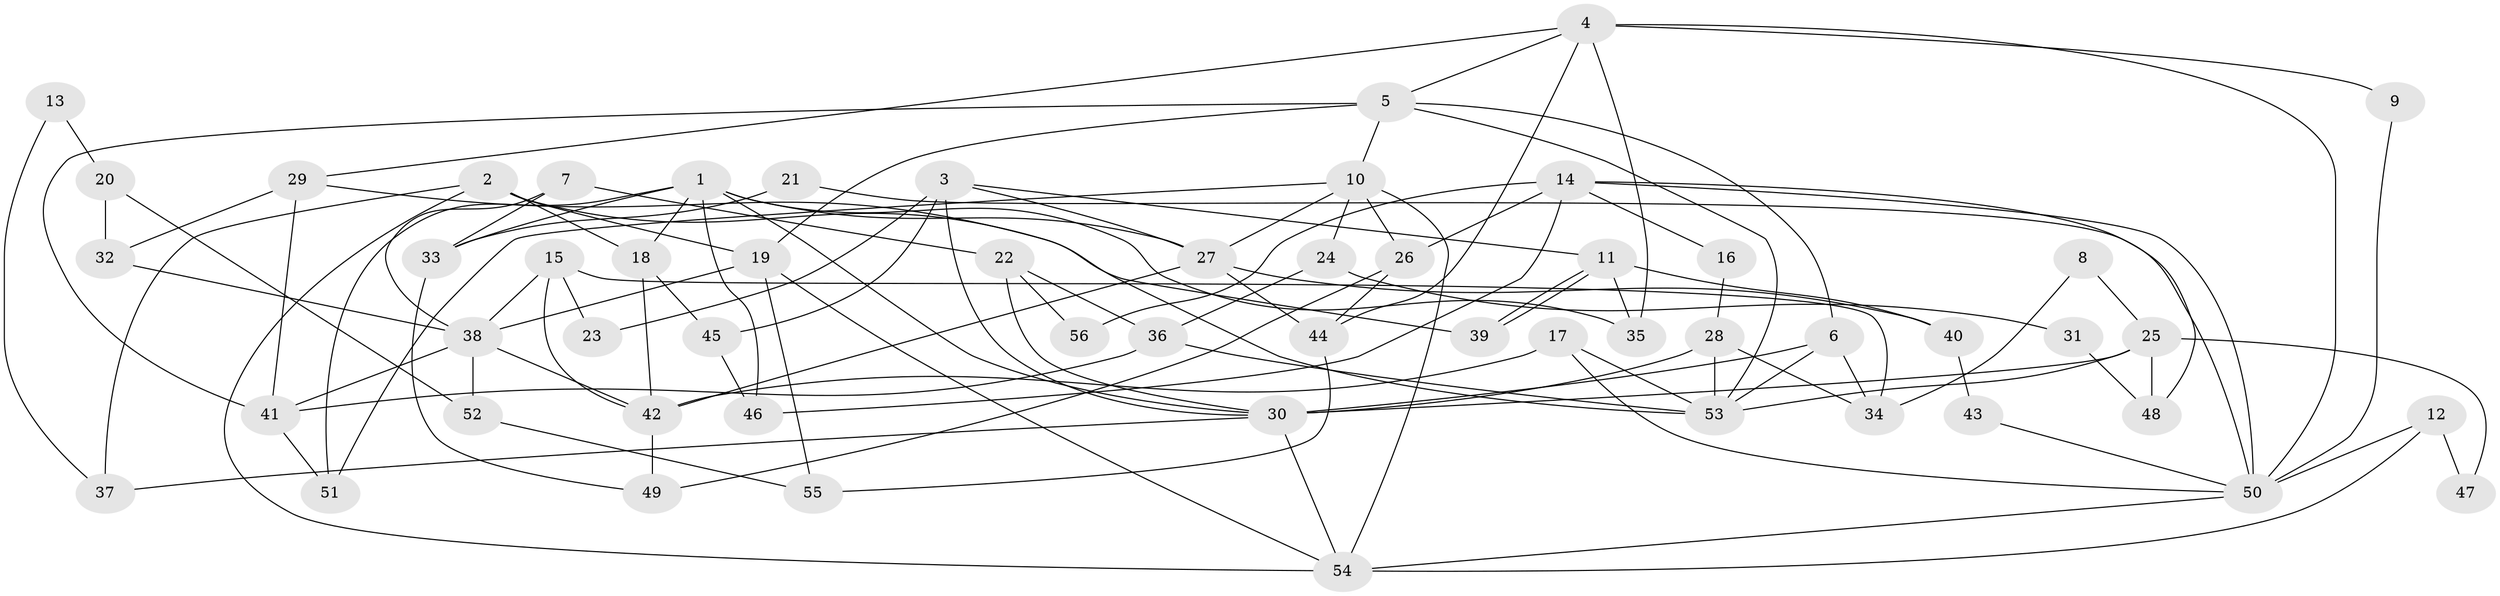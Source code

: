 // coarse degree distribution, {8: 0.05128205128205128, 6: 0.07692307692307693, 5: 0.15384615384615385, 7: 0.10256410256410256, 9: 0.05128205128205128, 3: 0.20512820512820512, 4: 0.1794871794871795, 2: 0.15384615384615385, 10: 0.02564102564102564}
// Generated by graph-tools (version 1.1) at 2025/24/03/03/25 07:24:02]
// undirected, 56 vertices, 112 edges
graph export_dot {
graph [start="1"]
  node [color=gray90,style=filled];
  1;
  2;
  3;
  4;
  5;
  6;
  7;
  8;
  9;
  10;
  11;
  12;
  13;
  14;
  15;
  16;
  17;
  18;
  19;
  20;
  21;
  22;
  23;
  24;
  25;
  26;
  27;
  28;
  29;
  30;
  31;
  32;
  33;
  34;
  35;
  36;
  37;
  38;
  39;
  40;
  41;
  42;
  43;
  44;
  45;
  46;
  47;
  48;
  49;
  50;
  51;
  52;
  53;
  54;
  55;
  56;
  1 -- 46;
  1 -- 33;
  1 -- 18;
  1 -- 27;
  1 -- 30;
  1 -- 35;
  1 -- 51;
  2 -- 18;
  2 -- 53;
  2 -- 19;
  2 -- 37;
  2 -- 54;
  3 -- 30;
  3 -- 11;
  3 -- 23;
  3 -- 27;
  3 -- 45;
  4 -- 5;
  4 -- 50;
  4 -- 9;
  4 -- 29;
  4 -- 35;
  4 -- 44;
  5 -- 10;
  5 -- 53;
  5 -- 6;
  5 -- 19;
  5 -- 41;
  6 -- 30;
  6 -- 34;
  6 -- 53;
  7 -- 38;
  7 -- 22;
  7 -- 33;
  8 -- 25;
  8 -- 34;
  9 -- 50;
  10 -- 27;
  10 -- 54;
  10 -- 24;
  10 -- 26;
  10 -- 51;
  11 -- 35;
  11 -- 39;
  11 -- 39;
  11 -- 40;
  12 -- 50;
  12 -- 54;
  12 -- 47;
  13 -- 20;
  13 -- 37;
  14 -- 26;
  14 -- 50;
  14 -- 16;
  14 -- 46;
  14 -- 48;
  14 -- 56;
  15 -- 38;
  15 -- 42;
  15 -- 23;
  15 -- 34;
  16 -- 28;
  17 -- 42;
  17 -- 53;
  17 -- 50;
  18 -- 42;
  18 -- 45;
  19 -- 38;
  19 -- 54;
  19 -- 55;
  20 -- 52;
  20 -- 32;
  21 -- 50;
  21 -- 33;
  22 -- 36;
  22 -- 30;
  22 -- 56;
  24 -- 36;
  24 -- 31;
  25 -- 30;
  25 -- 53;
  25 -- 47;
  25 -- 48;
  26 -- 44;
  26 -- 49;
  27 -- 40;
  27 -- 42;
  27 -- 44;
  28 -- 34;
  28 -- 30;
  28 -- 53;
  29 -- 41;
  29 -- 32;
  29 -- 39;
  30 -- 54;
  30 -- 37;
  31 -- 48;
  32 -- 38;
  33 -- 49;
  36 -- 41;
  36 -- 53;
  38 -- 41;
  38 -- 42;
  38 -- 52;
  40 -- 43;
  41 -- 51;
  42 -- 49;
  43 -- 50;
  44 -- 55;
  45 -- 46;
  50 -- 54;
  52 -- 55;
}
